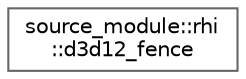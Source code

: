 digraph "类继承关系图"
{
 // LATEX_PDF_SIZE
  bgcolor="transparent";
  edge [fontname=Helvetica,fontsize=10,labelfontname=Helvetica,labelfontsize=10];
  node [fontname=Helvetica,fontsize=10,shape=box,height=0.2,width=0.4];
  rankdir="LR";
  Node0 [id="Node000000",label="source_module::rhi\l::d3d12_fence",height=0.2,width=0.4,color="grey40", fillcolor="white", style="filled",URL="$classsource__module_1_1rhi_1_1d3d12__fence.html",tooltip=" "];
}
